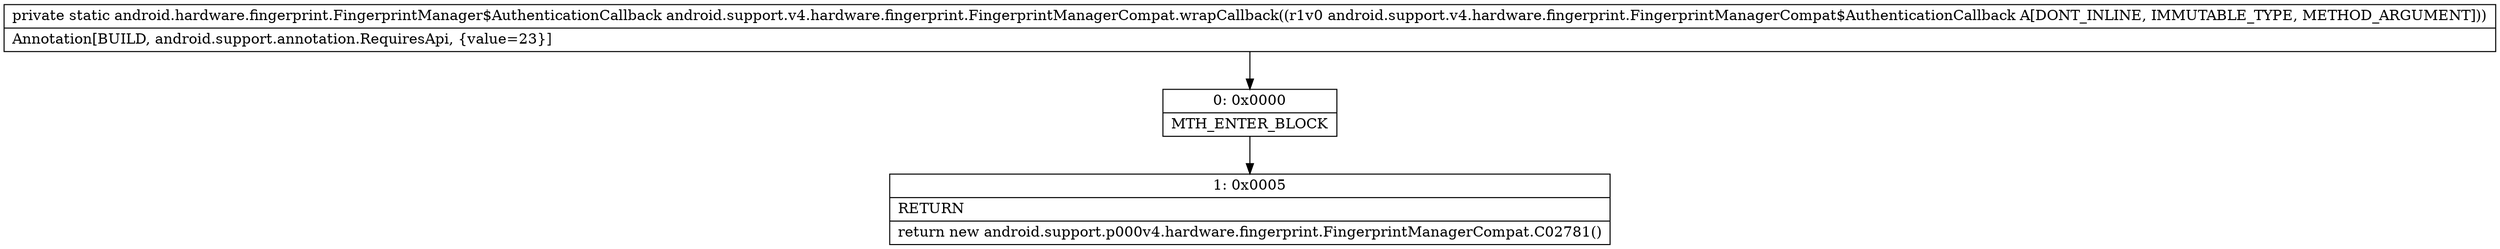 digraph "CFG forandroid.support.v4.hardware.fingerprint.FingerprintManagerCompat.wrapCallback(Landroid\/support\/v4\/hardware\/fingerprint\/FingerprintManagerCompat$AuthenticationCallback;)Landroid\/hardware\/fingerprint\/FingerprintManager$AuthenticationCallback;" {
Node_0 [shape=record,label="{0\:\ 0x0000|MTH_ENTER_BLOCK\l}"];
Node_1 [shape=record,label="{1\:\ 0x0005|RETURN\l|return new android.support.p000v4.hardware.fingerprint.FingerprintManagerCompat.C02781()\l}"];
MethodNode[shape=record,label="{private static android.hardware.fingerprint.FingerprintManager$AuthenticationCallback android.support.v4.hardware.fingerprint.FingerprintManagerCompat.wrapCallback((r1v0 android.support.v4.hardware.fingerprint.FingerprintManagerCompat$AuthenticationCallback A[DONT_INLINE, IMMUTABLE_TYPE, METHOD_ARGUMENT]))  | Annotation[BUILD, android.support.annotation.RequiresApi, \{value=23\}]\l}"];
MethodNode -> Node_0;
Node_0 -> Node_1;
}

